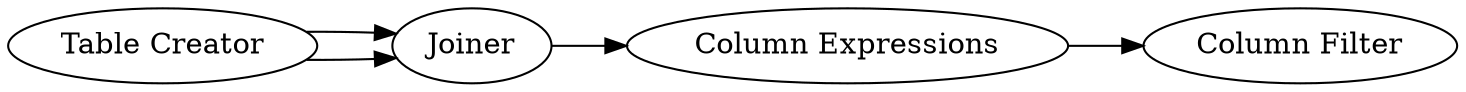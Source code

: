 digraph {
	3 [label="Table Creator"]
	4 [label=Joiner]
	5 [label="Column Expressions"]
	6 [label="Column Filter"]
	3 -> 4
	3 -> 4
	4 -> 5
	5 -> 6
	rankdir=LR
}
